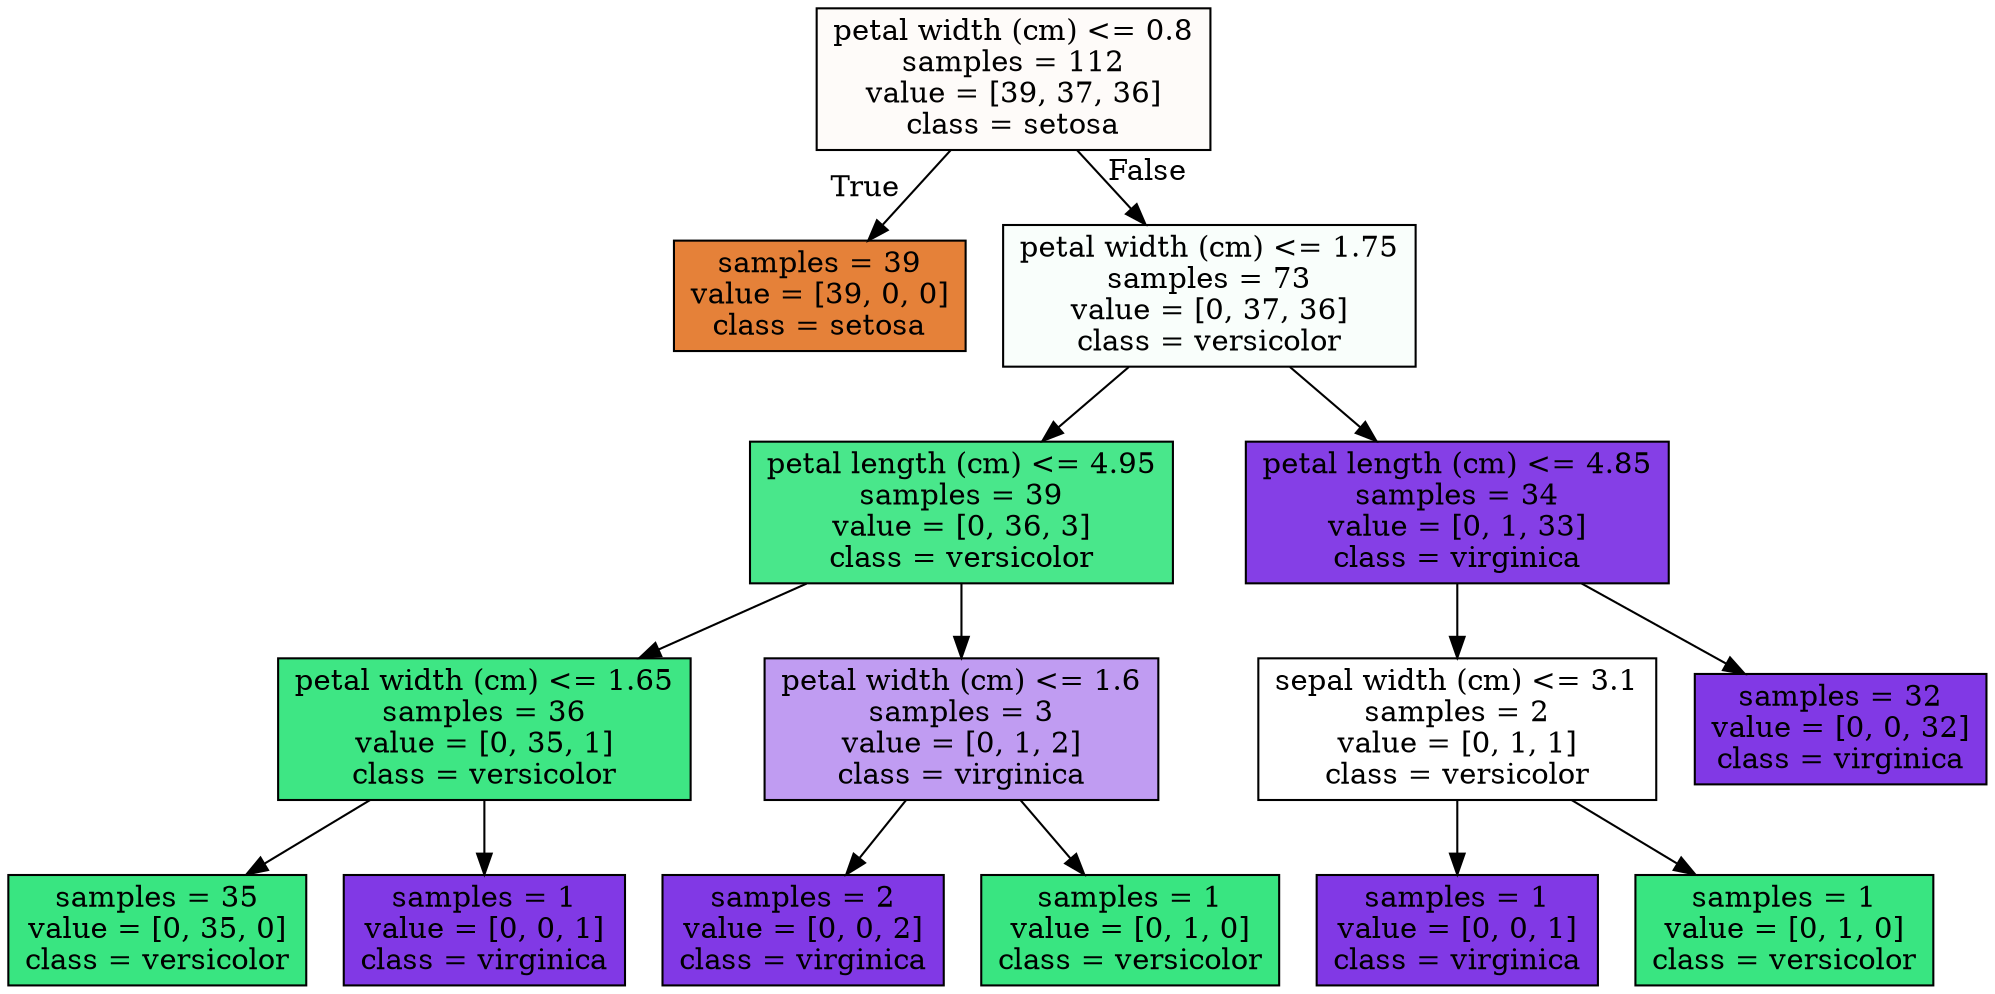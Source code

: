digraph Tree {
node [shape=box, style="filled", color="black"] ;
0 [label="petal width (cm) <= 0.8\nsamples = 112\nvalue = [39, 37, 36]\nclass = setosa", fillcolor="#e5813907"] ;
1 [label="samples = 39\nvalue = [39, 0, 0]\nclass = setosa", fillcolor="#e58139ff"] ;
0 -> 1 [labeldistance=2.5, labelangle=45, headlabel="True"] ;
2 [label="petal width (cm) <= 1.75\nsamples = 73\nvalue = [0, 37, 36]\nclass = versicolor", fillcolor="#39e58107"] ;
0 -> 2 [labeldistance=2.5, labelangle=-45, headlabel="False"] ;
3 [label="petal length (cm) <= 4.95\nsamples = 39\nvalue = [0, 36, 3]\nclass = versicolor", fillcolor="#39e581ea"] ;
2 -> 3 ;
4 [label="petal width (cm) <= 1.65\nsamples = 36\nvalue = [0, 35, 1]\nclass = versicolor", fillcolor="#39e581f8"] ;
3 -> 4 ;
5 [label="samples = 35\nvalue = [0, 35, 0]\nclass = versicolor", fillcolor="#39e581ff"] ;
4 -> 5 ;
6 [label="samples = 1\nvalue = [0, 0, 1]\nclass = virginica", fillcolor="#8139e5ff"] ;
4 -> 6 ;
7 [label="petal width (cm) <= 1.6\nsamples = 3\nvalue = [0, 1, 2]\nclass = virginica", fillcolor="#8139e57f"] ;
3 -> 7 ;
8 [label="samples = 2\nvalue = [0, 0, 2]\nclass = virginica", fillcolor="#8139e5ff"] ;
7 -> 8 ;
9 [label="samples = 1\nvalue = [0, 1, 0]\nclass = versicolor", fillcolor="#39e581ff"] ;
7 -> 9 ;
10 [label="petal length (cm) <= 4.85\nsamples = 34\nvalue = [0, 1, 33]\nclass = virginica", fillcolor="#8139e5f7"] ;
2 -> 10 ;
11 [label="sepal width (cm) <= 3.1\nsamples = 2\nvalue = [0, 1, 1]\nclass = versicolor", fillcolor="#39e58100"] ;
10 -> 11 ;
12 [label="samples = 1\nvalue = [0, 0, 1]\nclass = virginica", fillcolor="#8139e5ff"] ;
11 -> 12 ;
13 [label="samples = 1\nvalue = [0, 1, 0]\nclass = versicolor", fillcolor="#39e581ff"] ;
11 -> 13 ;
14 [label="samples = 32\nvalue = [0, 0, 32]\nclass = virginica", fillcolor="#8139e5ff"] ;
10 -> 14 ;
}
